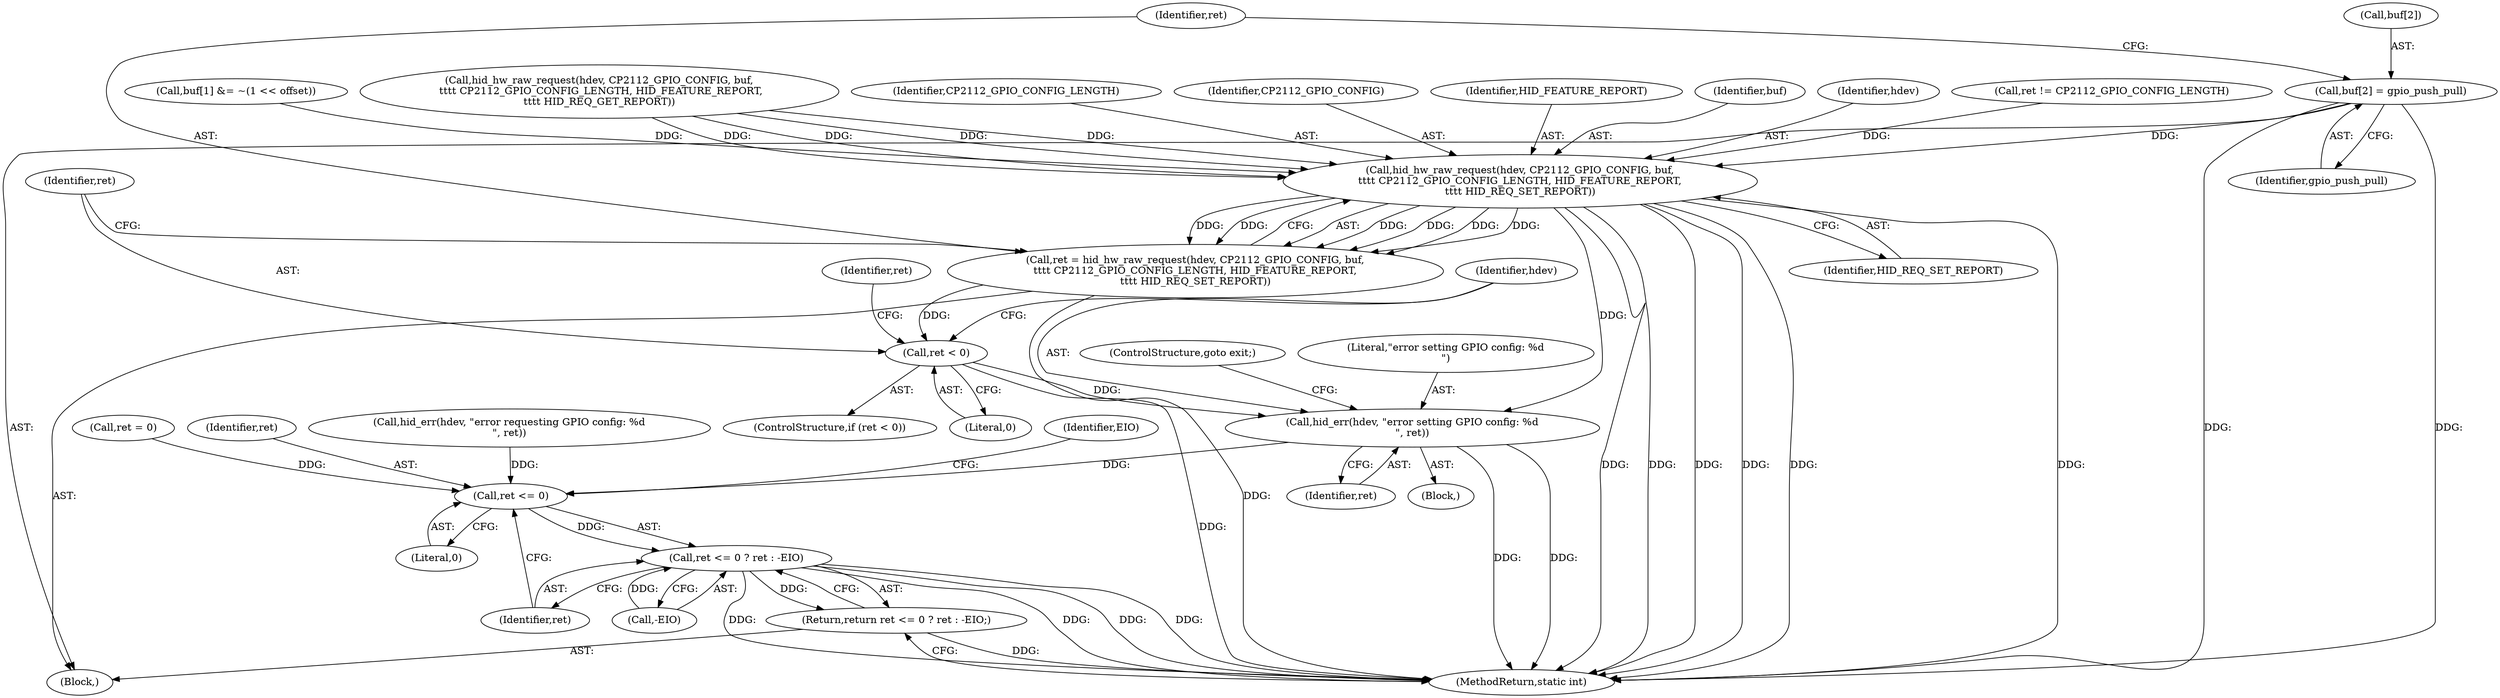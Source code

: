 digraph "0_linux_7a7b5df84b6b4e5d599c7289526eed96541a0654@array" {
"1000156" [label="(Call,buf[2] = gpio_push_pull)"];
"1000163" [label="(Call,hid_hw_raw_request(hdev, CP2112_GPIO_CONFIG, buf,\n\t\t\t\t CP2112_GPIO_CONFIG_LENGTH, HID_FEATURE_REPORT,\n\t\t\t\t HID_REQ_SET_REPORT))"];
"1000161" [label="(Call,ret = hid_hw_raw_request(hdev, CP2112_GPIO_CONFIG, buf,\n\t\t\t\t CP2112_GPIO_CONFIG_LENGTH, HID_FEATURE_REPORT,\n\t\t\t\t HID_REQ_SET_REPORT))"];
"1000171" [label="(Call,ret < 0)"];
"1000175" [label="(Call,hid_err(hdev, \"error setting GPIO config: %d\n\", ret))"];
"1000192" [label="(Call,ret <= 0)"];
"1000191" [label="(Call,ret <= 0 ? ret : -EIO)"];
"1000190" [label="(Return,return ret <= 0 ? ret : -EIO;)"];
"1000173" [label="(Literal,0)"];
"1000143" [label="(Call,hid_err(hdev, \"error requesting GPIO config: %d\n\", ret))"];
"1000190" [label="(Return,return ret <= 0 ? ret : -EIO;)"];
"1000161" [label="(Call,ret = hid_hw_raw_request(hdev, CP2112_GPIO_CONFIG, buf,\n\t\t\t\t CP2112_GPIO_CONFIG_LENGTH, HID_FEATURE_REPORT,\n\t\t\t\t HID_REQ_SET_REPORT))"];
"1000177" [label="(Literal,\"error setting GPIO config: %d\n\")"];
"1000194" [label="(Literal,0)"];
"1000192" [label="(Call,ret <= 0)"];
"1000156" [label="(Call,buf[2] = gpio_push_pull)"];
"1000168" [label="(Identifier,HID_FEATURE_REPORT)"];
"1000195" [label="(Identifier,ret)"];
"1000166" [label="(Identifier,buf)"];
"1000164" [label="(Identifier,hdev)"];
"1000174" [label="(Block,)"];
"1000198" [label="(MethodReturn,static int)"];
"1000191" [label="(Call,ret <= 0 ? ret : -EIO)"];
"1000162" [label="(Identifier,ret)"];
"1000171" [label="(Call,ret < 0)"];
"1000157" [label="(Call,buf[2])"];
"1000197" [label="(Identifier,EIO)"];
"1000178" [label="(Identifier,ret)"];
"1000176" [label="(Identifier,hdev)"];
"1000170" [label="(ControlStructure,if (ret < 0))"];
"1000103" [label="(Block,)"];
"1000139" [label="(Call,ret != CP2112_GPIO_CONFIG_LENGTH)"];
"1000175" [label="(Call,hid_err(hdev, \"error setting GPIO config: %d\n\", ret))"];
"1000196" [label="(Call,-EIO)"];
"1000148" [label="(Call,buf[1] &= ~(1 << offset))"];
"1000180" [label="(Call,ret = 0)"];
"1000163" [label="(Call,hid_hw_raw_request(hdev, CP2112_GPIO_CONFIG, buf,\n\t\t\t\t CP2112_GPIO_CONFIG_LENGTH, HID_FEATURE_REPORT,\n\t\t\t\t HID_REQ_SET_REPORT))"];
"1000172" [label="(Identifier,ret)"];
"1000160" [label="(Identifier,gpio_push_pull)"];
"1000179" [label="(ControlStructure,goto exit;)"];
"1000181" [label="(Identifier,ret)"];
"1000131" [label="(Call,hid_hw_raw_request(hdev, CP2112_GPIO_CONFIG, buf,\n \t\t\t\t CP2112_GPIO_CONFIG_LENGTH, HID_FEATURE_REPORT,\n\t\t\t\t HID_REQ_GET_REPORT))"];
"1000167" [label="(Identifier,CP2112_GPIO_CONFIG_LENGTH)"];
"1000193" [label="(Identifier,ret)"];
"1000169" [label="(Identifier,HID_REQ_SET_REPORT)"];
"1000165" [label="(Identifier,CP2112_GPIO_CONFIG)"];
"1000156" -> "1000103"  [label="AST: "];
"1000156" -> "1000160"  [label="CFG: "];
"1000157" -> "1000156"  [label="AST: "];
"1000160" -> "1000156"  [label="AST: "];
"1000162" -> "1000156"  [label="CFG: "];
"1000156" -> "1000198"  [label="DDG: "];
"1000156" -> "1000198"  [label="DDG: "];
"1000156" -> "1000163"  [label="DDG: "];
"1000163" -> "1000161"  [label="AST: "];
"1000163" -> "1000169"  [label="CFG: "];
"1000164" -> "1000163"  [label="AST: "];
"1000165" -> "1000163"  [label="AST: "];
"1000166" -> "1000163"  [label="AST: "];
"1000167" -> "1000163"  [label="AST: "];
"1000168" -> "1000163"  [label="AST: "];
"1000169" -> "1000163"  [label="AST: "];
"1000161" -> "1000163"  [label="CFG: "];
"1000163" -> "1000198"  [label="DDG: "];
"1000163" -> "1000198"  [label="DDG: "];
"1000163" -> "1000198"  [label="DDG: "];
"1000163" -> "1000198"  [label="DDG: "];
"1000163" -> "1000198"  [label="DDG: "];
"1000163" -> "1000198"  [label="DDG: "];
"1000163" -> "1000161"  [label="DDG: "];
"1000163" -> "1000161"  [label="DDG: "];
"1000163" -> "1000161"  [label="DDG: "];
"1000163" -> "1000161"  [label="DDG: "];
"1000163" -> "1000161"  [label="DDG: "];
"1000163" -> "1000161"  [label="DDG: "];
"1000131" -> "1000163"  [label="DDG: "];
"1000131" -> "1000163"  [label="DDG: "];
"1000131" -> "1000163"  [label="DDG: "];
"1000131" -> "1000163"  [label="DDG: "];
"1000148" -> "1000163"  [label="DDG: "];
"1000139" -> "1000163"  [label="DDG: "];
"1000163" -> "1000175"  [label="DDG: "];
"1000161" -> "1000103"  [label="AST: "];
"1000162" -> "1000161"  [label="AST: "];
"1000172" -> "1000161"  [label="CFG: "];
"1000161" -> "1000198"  [label="DDG: "];
"1000161" -> "1000171"  [label="DDG: "];
"1000171" -> "1000170"  [label="AST: "];
"1000171" -> "1000173"  [label="CFG: "];
"1000172" -> "1000171"  [label="AST: "];
"1000173" -> "1000171"  [label="AST: "];
"1000176" -> "1000171"  [label="CFG: "];
"1000181" -> "1000171"  [label="CFG: "];
"1000171" -> "1000198"  [label="DDG: "];
"1000171" -> "1000175"  [label="DDG: "];
"1000175" -> "1000174"  [label="AST: "];
"1000175" -> "1000178"  [label="CFG: "];
"1000176" -> "1000175"  [label="AST: "];
"1000177" -> "1000175"  [label="AST: "];
"1000178" -> "1000175"  [label="AST: "];
"1000179" -> "1000175"  [label="CFG: "];
"1000175" -> "1000198"  [label="DDG: "];
"1000175" -> "1000198"  [label="DDG: "];
"1000175" -> "1000192"  [label="DDG: "];
"1000192" -> "1000191"  [label="AST: "];
"1000192" -> "1000194"  [label="CFG: "];
"1000193" -> "1000192"  [label="AST: "];
"1000194" -> "1000192"  [label="AST: "];
"1000195" -> "1000192"  [label="CFG: "];
"1000197" -> "1000192"  [label="CFG: "];
"1000192" -> "1000191"  [label="DDG: "];
"1000180" -> "1000192"  [label="DDG: "];
"1000143" -> "1000192"  [label="DDG: "];
"1000191" -> "1000190"  [label="AST: "];
"1000191" -> "1000195"  [label="CFG: "];
"1000191" -> "1000196"  [label="CFG: "];
"1000195" -> "1000191"  [label="AST: "];
"1000196" -> "1000191"  [label="AST: "];
"1000190" -> "1000191"  [label="CFG: "];
"1000191" -> "1000198"  [label="DDG: "];
"1000191" -> "1000198"  [label="DDG: "];
"1000191" -> "1000198"  [label="DDG: "];
"1000191" -> "1000198"  [label="DDG: "];
"1000191" -> "1000190"  [label="DDG: "];
"1000196" -> "1000191"  [label="DDG: "];
"1000190" -> "1000103"  [label="AST: "];
"1000198" -> "1000190"  [label="CFG: "];
"1000190" -> "1000198"  [label="DDG: "];
}
